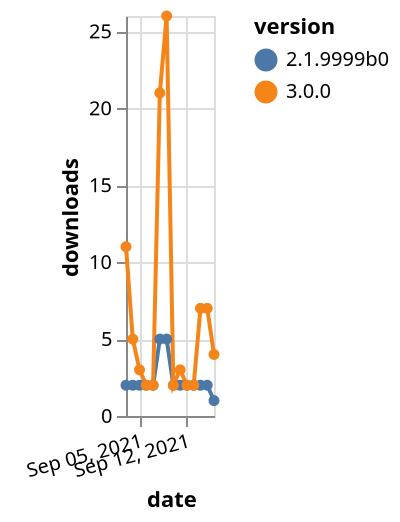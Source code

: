 {"$schema": "https://vega.github.io/schema/vega-lite/v5.json", "description": "A simple bar chart with embedded data.", "data": {"values": [{"date": "2021-09-03", "total": 2235, "delta": 2, "version": "2.1.9999b0"}, {"date": "2021-09-04", "total": 2237, "delta": 2, "version": "2.1.9999b0"}, {"date": "2021-09-05", "total": 2239, "delta": 2, "version": "2.1.9999b0"}, {"date": "2021-09-06", "total": 2241, "delta": 2, "version": "2.1.9999b0"}, {"date": "2021-09-07", "total": 2243, "delta": 2, "version": "2.1.9999b0"}, {"date": "2021-09-08", "total": 2248, "delta": 5, "version": "2.1.9999b0"}, {"date": "2021-09-09", "total": 2253, "delta": 5, "version": "2.1.9999b0"}, {"date": "2021-09-10", "total": 2255, "delta": 2, "version": "2.1.9999b0"}, {"date": "2021-09-11", "total": 2257, "delta": 2, "version": "2.1.9999b0"}, {"date": "2021-09-12", "total": 2259, "delta": 2, "version": "2.1.9999b0"}, {"date": "2021-09-13", "total": 2261, "delta": 2, "version": "2.1.9999b0"}, {"date": "2021-09-14", "total": 2263, "delta": 2, "version": "2.1.9999b0"}, {"date": "2021-09-15", "total": 2265, "delta": 2, "version": "2.1.9999b0"}, {"date": "2021-09-16", "total": 2266, "delta": 1, "version": "2.1.9999b0"}, {"date": "2021-09-03", "total": 3262, "delta": 11, "version": "3.0.0"}, {"date": "2021-09-04", "total": 3267, "delta": 5, "version": "3.0.0"}, {"date": "2021-09-05", "total": 3270, "delta": 3, "version": "3.0.0"}, {"date": "2021-09-06", "total": 3272, "delta": 2, "version": "3.0.0"}, {"date": "2021-09-07", "total": 3274, "delta": 2, "version": "3.0.0"}, {"date": "2021-09-08", "total": 3295, "delta": 21, "version": "3.0.0"}, {"date": "2021-09-09", "total": 3321, "delta": 26, "version": "3.0.0"}, {"date": "2021-09-10", "total": 3323, "delta": 2, "version": "3.0.0"}, {"date": "2021-09-11", "total": 3326, "delta": 3, "version": "3.0.0"}, {"date": "2021-09-12", "total": 3328, "delta": 2, "version": "3.0.0"}, {"date": "2021-09-13", "total": 3330, "delta": 2, "version": "3.0.0"}, {"date": "2021-09-14", "total": 3337, "delta": 7, "version": "3.0.0"}, {"date": "2021-09-15", "total": 3344, "delta": 7, "version": "3.0.0"}, {"date": "2021-09-16", "total": 3348, "delta": 4, "version": "3.0.0"}]}, "width": "container", "mark": {"type": "line", "point": {"filled": true}}, "encoding": {"x": {"field": "date", "type": "temporal", "timeUnit": "yearmonthdate", "title": "date", "axis": {"labelAngle": -15}}, "y": {"field": "delta", "type": "quantitative", "title": "downloads"}, "color": {"field": "version", "type": "nominal"}, "tooltip": {"field": "delta"}}}